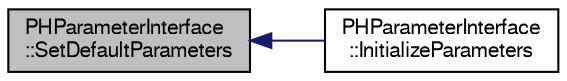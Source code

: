 digraph "PHParameterInterface::SetDefaultParameters"
{
  bgcolor="transparent";
  edge [fontname="FreeSans",fontsize="10",labelfontname="FreeSans",labelfontsize="10"];
  node [fontname="FreeSans",fontsize="10",shape=record];
  rankdir="LR";
  Node1 [label="PHParameterInterface\l::SetDefaultParameters",height=0.2,width=0.4,color="black", fillcolor="grey75", style="filled" fontcolor="black"];
  Node1 -> Node2 [dir="back",color="midnightblue",fontsize="10",style="solid",fontname="FreeSans"];
  Node2 [label="PHParameterInterface\l::InitializeParameters",height=0.2,width=0.4,color="black",URL="$d4/d31/classPHParameterInterface.html#a2d4069d697a7bc6700ca79e6b42b07fa"];
}
